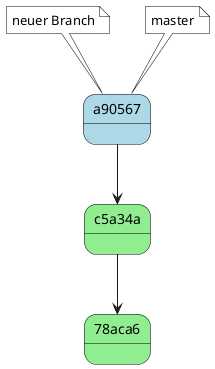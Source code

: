 @startuml
skinparam state {
  BackgroundColor white
  BorderColor black
}
skinparam note {
  BackgroundColor white
  BorderColor black
}


state "78aca6" as commit3 #LightGreen{
}
state "c5a34a" as commit3b #LightGreen{
}
state "a90567" as commit5 #LightBlue{
}

note top of commit5 : neuer Branch
note top of commit5 : master

commit3b --> commit3
commit5 --> commit3b

@enduml

